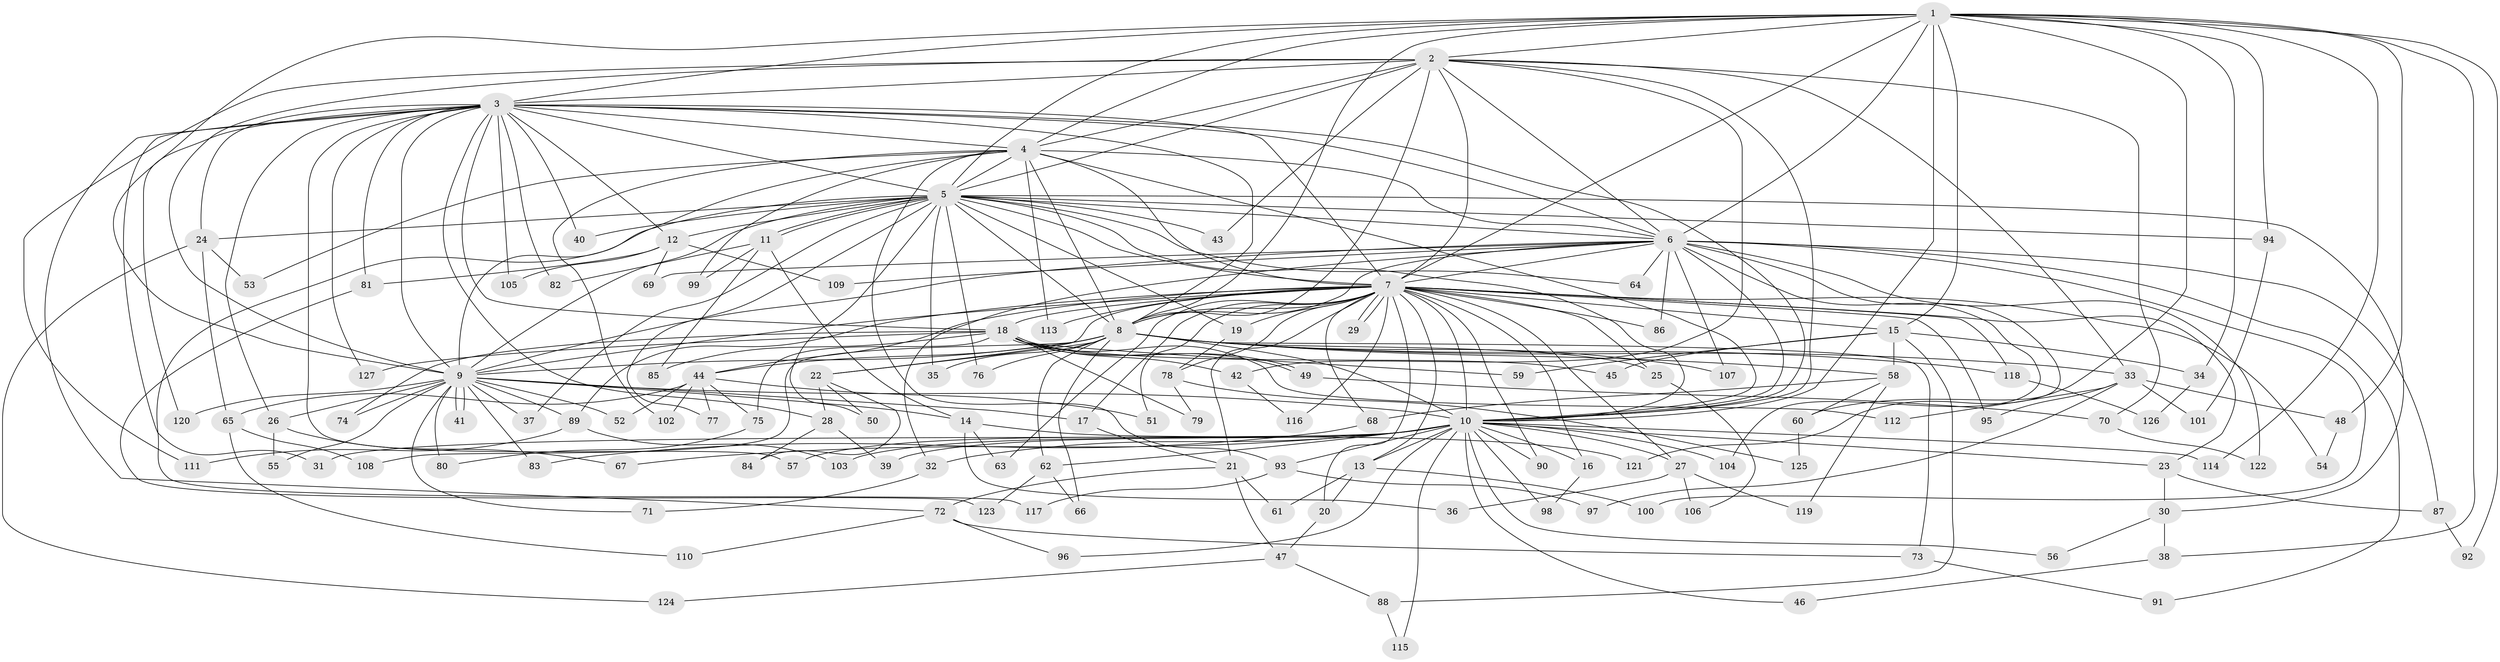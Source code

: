 // coarse degree distribution, {6: 0.02631578947368421, 16: 0.02631578947368421, 1: 0.2631578947368421, 2: 0.5526315789473685, 3: 0.05263157894736842, 15: 0.02631578947368421, 9: 0.02631578947368421, 28: 0.02631578947368421}
// Generated by graph-tools (version 1.1) at 2025/47/03/04/25 21:47:07]
// undirected, 127 vertices, 279 edges
graph export_dot {
graph [start="1"]
  node [color=gray90,style=filled];
  1;
  2;
  3;
  4;
  5;
  6;
  7;
  8;
  9;
  10;
  11;
  12;
  13;
  14;
  15;
  16;
  17;
  18;
  19;
  20;
  21;
  22;
  23;
  24;
  25;
  26;
  27;
  28;
  29;
  30;
  31;
  32;
  33;
  34;
  35;
  36;
  37;
  38;
  39;
  40;
  41;
  42;
  43;
  44;
  45;
  46;
  47;
  48;
  49;
  50;
  51;
  52;
  53;
  54;
  55;
  56;
  57;
  58;
  59;
  60;
  61;
  62;
  63;
  64;
  65;
  66;
  67;
  68;
  69;
  70;
  71;
  72;
  73;
  74;
  75;
  76;
  77;
  78;
  79;
  80;
  81;
  82;
  83;
  84;
  85;
  86;
  87;
  88;
  89;
  90;
  91;
  92;
  93;
  94;
  95;
  96;
  97;
  98;
  99;
  100;
  101;
  102;
  103;
  104;
  105;
  106;
  107;
  108;
  109;
  110;
  111;
  112;
  113;
  114;
  115;
  116;
  117;
  118;
  119;
  120;
  121;
  122;
  123;
  124;
  125;
  126;
  127;
  1 -- 2;
  1 -- 3;
  1 -- 4;
  1 -- 5;
  1 -- 6;
  1 -- 7;
  1 -- 8;
  1 -- 9;
  1 -- 10;
  1 -- 15;
  1 -- 34;
  1 -- 38;
  1 -- 48;
  1 -- 92;
  1 -- 94;
  1 -- 114;
  1 -- 121;
  2 -- 3;
  2 -- 4;
  2 -- 5;
  2 -- 6;
  2 -- 7;
  2 -- 8;
  2 -- 9;
  2 -- 10;
  2 -- 33;
  2 -- 42;
  2 -- 43;
  2 -- 70;
  2 -- 111;
  3 -- 4;
  3 -- 5;
  3 -- 6;
  3 -- 7;
  3 -- 8;
  3 -- 9;
  3 -- 10;
  3 -- 12;
  3 -- 18;
  3 -- 24;
  3 -- 26;
  3 -- 28;
  3 -- 31;
  3 -- 40;
  3 -- 57;
  3 -- 72;
  3 -- 81;
  3 -- 82;
  3 -- 105;
  3 -- 120;
  3 -- 127;
  4 -- 5;
  4 -- 6;
  4 -- 7;
  4 -- 8;
  4 -- 9;
  4 -- 10;
  4 -- 53;
  4 -- 93;
  4 -- 99;
  4 -- 102;
  4 -- 113;
  5 -- 6;
  5 -- 7;
  5 -- 8;
  5 -- 9;
  5 -- 10;
  5 -- 11;
  5 -- 11;
  5 -- 12;
  5 -- 19;
  5 -- 24;
  5 -- 30;
  5 -- 35;
  5 -- 37;
  5 -- 40;
  5 -- 43;
  5 -- 50;
  5 -- 64;
  5 -- 76;
  5 -- 77;
  5 -- 94;
  5 -- 117;
  6 -- 7;
  6 -- 8;
  6 -- 9;
  6 -- 10;
  6 -- 32;
  6 -- 60;
  6 -- 64;
  6 -- 69;
  6 -- 86;
  6 -- 87;
  6 -- 91;
  6 -- 100;
  6 -- 104;
  6 -- 107;
  6 -- 109;
  6 -- 122;
  7 -- 8;
  7 -- 9;
  7 -- 10;
  7 -- 13;
  7 -- 15;
  7 -- 16;
  7 -- 17;
  7 -- 18;
  7 -- 19;
  7 -- 20;
  7 -- 21;
  7 -- 22;
  7 -- 23;
  7 -- 25;
  7 -- 27;
  7 -- 29;
  7 -- 29;
  7 -- 44;
  7 -- 51;
  7 -- 54;
  7 -- 63;
  7 -- 68;
  7 -- 78;
  7 -- 86;
  7 -- 89;
  7 -- 90;
  7 -- 95;
  7 -- 113;
  7 -- 116;
  7 -- 118;
  8 -- 9;
  8 -- 10;
  8 -- 22;
  8 -- 25;
  8 -- 33;
  8 -- 35;
  8 -- 44;
  8 -- 58;
  8 -- 62;
  8 -- 66;
  8 -- 73;
  8 -- 76;
  8 -- 107;
  8 -- 108;
  8 -- 118;
  9 -- 10;
  9 -- 14;
  9 -- 17;
  9 -- 26;
  9 -- 37;
  9 -- 41;
  9 -- 41;
  9 -- 52;
  9 -- 55;
  9 -- 71;
  9 -- 74;
  9 -- 80;
  9 -- 83;
  9 -- 89;
  9 -- 120;
  10 -- 13;
  10 -- 16;
  10 -- 23;
  10 -- 27;
  10 -- 31;
  10 -- 32;
  10 -- 39;
  10 -- 46;
  10 -- 56;
  10 -- 57;
  10 -- 62;
  10 -- 67;
  10 -- 90;
  10 -- 93;
  10 -- 96;
  10 -- 98;
  10 -- 103;
  10 -- 104;
  10 -- 114;
  10 -- 115;
  11 -- 14;
  11 -- 82;
  11 -- 85;
  11 -- 99;
  12 -- 69;
  12 -- 81;
  12 -- 105;
  12 -- 109;
  13 -- 20;
  13 -- 61;
  13 -- 100;
  14 -- 36;
  14 -- 63;
  14 -- 121;
  15 -- 34;
  15 -- 45;
  15 -- 58;
  15 -- 59;
  15 -- 88;
  16 -- 98;
  17 -- 21;
  18 -- 42;
  18 -- 45;
  18 -- 49;
  18 -- 49;
  18 -- 59;
  18 -- 74;
  18 -- 75;
  18 -- 79;
  18 -- 85;
  18 -- 112;
  18 -- 127;
  19 -- 78;
  20 -- 47;
  21 -- 47;
  21 -- 61;
  21 -- 72;
  22 -- 28;
  22 -- 50;
  22 -- 84;
  23 -- 30;
  23 -- 87;
  24 -- 53;
  24 -- 65;
  24 -- 124;
  25 -- 106;
  26 -- 55;
  26 -- 67;
  27 -- 36;
  27 -- 106;
  27 -- 119;
  28 -- 39;
  28 -- 84;
  30 -- 38;
  30 -- 56;
  32 -- 71;
  33 -- 48;
  33 -- 95;
  33 -- 97;
  33 -- 101;
  33 -- 112;
  34 -- 126;
  38 -- 46;
  42 -- 116;
  44 -- 51;
  44 -- 52;
  44 -- 65;
  44 -- 75;
  44 -- 77;
  44 -- 102;
  47 -- 88;
  47 -- 124;
  48 -- 54;
  49 -- 70;
  58 -- 60;
  58 -- 68;
  58 -- 119;
  60 -- 125;
  62 -- 66;
  62 -- 123;
  65 -- 108;
  65 -- 110;
  68 -- 83;
  70 -- 122;
  72 -- 73;
  72 -- 96;
  72 -- 110;
  73 -- 91;
  75 -- 80;
  78 -- 79;
  78 -- 125;
  81 -- 123;
  87 -- 92;
  88 -- 115;
  89 -- 103;
  89 -- 111;
  93 -- 97;
  93 -- 117;
  94 -- 101;
  118 -- 126;
}
